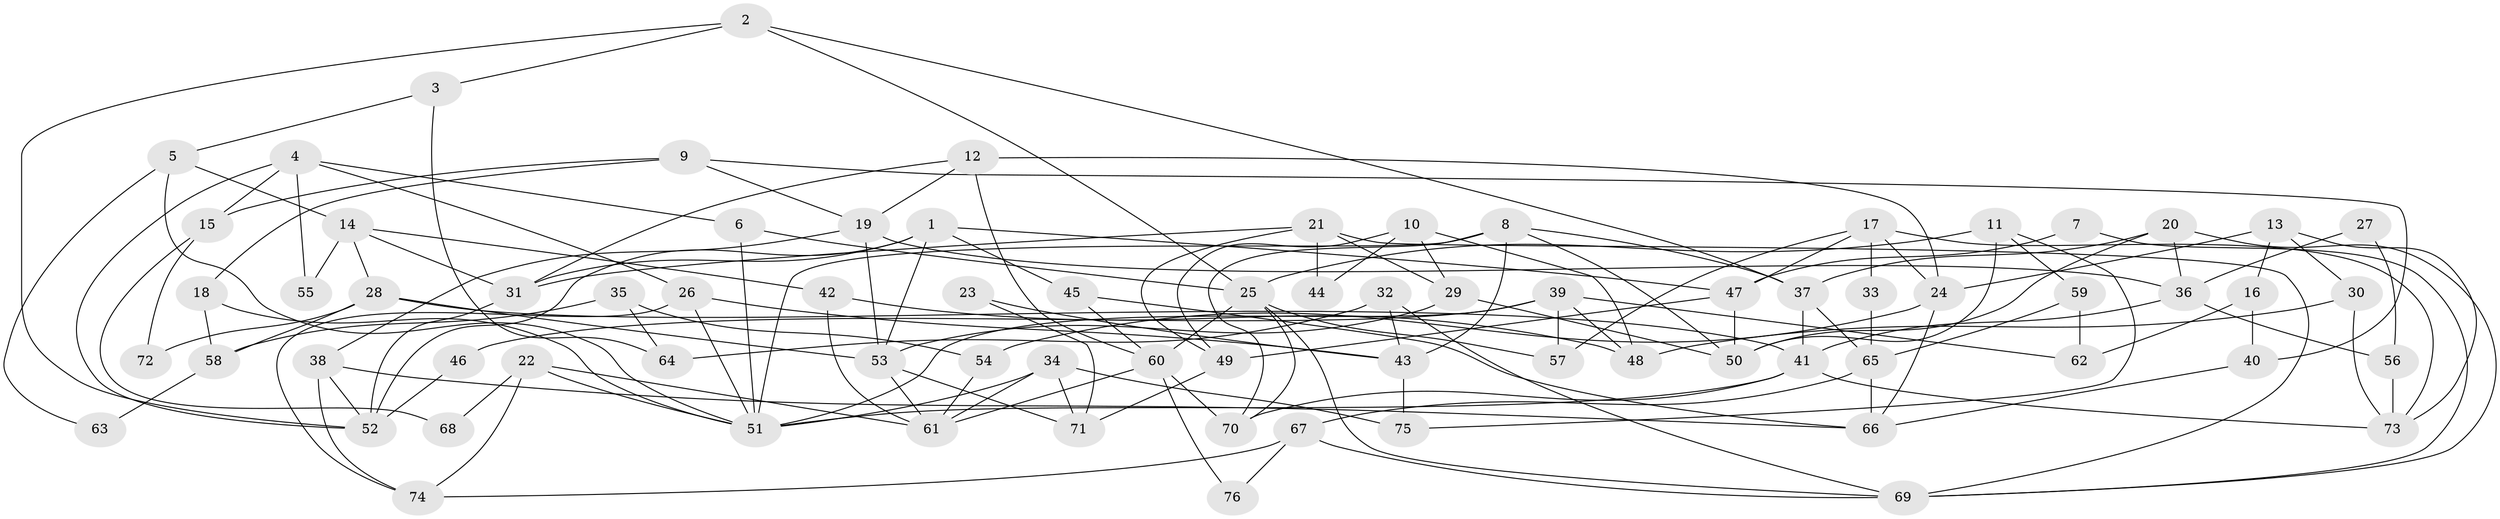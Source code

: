 // coarse degree distribution, {8: 0.08163265306122448, 5: 0.1836734693877551, 7: 0.10204081632653061, 3: 0.16326530612244897, 2: 0.12244897959183673, 4: 0.20408163265306123, 6: 0.08163265306122448, 11: 0.04081632653061224, 10: 0.02040816326530612}
// Generated by graph-tools (version 1.1) at 2025/41/03/06/25 10:41:56]
// undirected, 76 vertices, 152 edges
graph export_dot {
graph [start="1"]
  node [color=gray90,style=filled];
  1;
  2;
  3;
  4;
  5;
  6;
  7;
  8;
  9;
  10;
  11;
  12;
  13;
  14;
  15;
  16;
  17;
  18;
  19;
  20;
  21;
  22;
  23;
  24;
  25;
  26;
  27;
  28;
  29;
  30;
  31;
  32;
  33;
  34;
  35;
  36;
  37;
  38;
  39;
  40;
  41;
  42;
  43;
  44;
  45;
  46;
  47;
  48;
  49;
  50;
  51;
  52;
  53;
  54;
  55;
  56;
  57;
  58;
  59;
  60;
  61;
  62;
  63;
  64;
  65;
  66;
  67;
  68;
  69;
  70;
  71;
  72;
  73;
  74;
  75;
  76;
  1 -- 47;
  1 -- 53;
  1 -- 31;
  1 -- 45;
  1 -- 52;
  2 -- 37;
  2 -- 52;
  2 -- 3;
  2 -- 25;
  3 -- 5;
  3 -- 64;
  4 -- 6;
  4 -- 52;
  4 -- 15;
  4 -- 26;
  4 -- 55;
  5 -- 51;
  5 -- 14;
  5 -- 63;
  6 -- 25;
  6 -- 51;
  7 -- 69;
  7 -- 47;
  8 -- 51;
  8 -- 37;
  8 -- 43;
  8 -- 50;
  8 -- 70;
  9 -- 19;
  9 -- 18;
  9 -- 15;
  9 -- 40;
  10 -- 49;
  10 -- 29;
  10 -- 44;
  10 -- 48;
  11 -- 25;
  11 -- 75;
  11 -- 50;
  11 -- 59;
  12 -- 19;
  12 -- 60;
  12 -- 24;
  12 -- 31;
  13 -- 73;
  13 -- 24;
  13 -- 16;
  13 -- 30;
  14 -- 31;
  14 -- 42;
  14 -- 28;
  14 -- 55;
  15 -- 68;
  15 -- 72;
  16 -- 40;
  16 -- 62;
  17 -- 57;
  17 -- 24;
  17 -- 33;
  17 -- 47;
  17 -- 73;
  18 -- 58;
  18 -- 51;
  19 -- 53;
  19 -- 36;
  19 -- 38;
  20 -- 50;
  20 -- 69;
  20 -- 36;
  20 -- 37;
  21 -- 31;
  21 -- 29;
  21 -- 44;
  21 -- 49;
  21 -- 69;
  22 -- 74;
  22 -- 61;
  22 -- 51;
  22 -- 68;
  23 -- 43;
  23 -- 71;
  24 -- 66;
  24 -- 54;
  25 -- 70;
  25 -- 57;
  25 -- 60;
  25 -- 69;
  26 -- 51;
  26 -- 43;
  26 -- 74;
  27 -- 36;
  27 -- 56;
  28 -- 41;
  28 -- 53;
  28 -- 58;
  28 -- 72;
  29 -- 53;
  29 -- 50;
  30 -- 73;
  30 -- 48;
  31 -- 52;
  32 -- 43;
  32 -- 69;
  32 -- 64;
  33 -- 65;
  34 -- 71;
  34 -- 51;
  34 -- 61;
  34 -- 75;
  35 -- 64;
  35 -- 54;
  35 -- 58;
  36 -- 41;
  36 -- 56;
  37 -- 65;
  37 -- 41;
  38 -- 52;
  38 -- 66;
  38 -- 74;
  39 -- 48;
  39 -- 62;
  39 -- 46;
  39 -- 51;
  39 -- 57;
  40 -- 66;
  41 -- 51;
  41 -- 70;
  41 -- 73;
  42 -- 48;
  42 -- 61;
  43 -- 75;
  45 -- 60;
  45 -- 66;
  46 -- 52;
  47 -- 50;
  47 -- 49;
  49 -- 71;
  53 -- 61;
  53 -- 71;
  54 -- 61;
  56 -- 73;
  58 -- 63;
  59 -- 65;
  59 -- 62;
  60 -- 70;
  60 -- 61;
  60 -- 76;
  65 -- 67;
  65 -- 66;
  67 -- 74;
  67 -- 69;
  67 -- 76;
}
